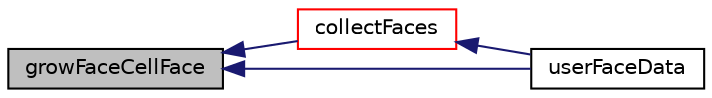 digraph "growFaceCellFace"
{
  bgcolor="transparent";
  edge [fontname="Helvetica",fontsize="10",labelfontname="Helvetica",labelfontsize="10"];
  node [fontname="Helvetica",fontsize="10",shape=record];
  rankdir="LR";
  Node15392 [label="growFaceCellFace",height=0.2,width=0.4,color="black", fillcolor="grey75", style="filled", fontcolor="black"];
  Node15392 -> Node15393 [dir="back",color="midnightblue",fontsize="10",style="solid",fontname="Helvetica"];
  Node15393 [label="collectFaces",height=0.2,width=0.4,color="red",URL="$a25857.html#aa20a067cc4a1b5ecab356368e05fed0c"];
  Node15393 -> Node15397 [dir="back",color="midnightblue",fontsize="10",style="solid",fontname="Helvetica"];
  Node15397 [label="userFaceData",height=0.2,width=0.4,color="black",URL="$a25857.html#a2cb6efa4184bedfbed60b069881c26a3"];
  Node15392 -> Node15397 [dir="back",color="midnightblue",fontsize="10",style="solid",fontname="Helvetica"];
}
